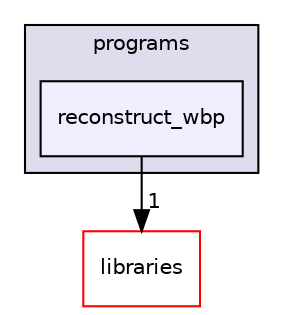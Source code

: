 digraph "xmipp/applications/programs/reconstruct_wbp" {
  compound=true
  node [ fontsize="10", fontname="Helvetica"];
  edge [ labelfontsize="10", labelfontname="Helvetica"];
  subgraph clusterdir_592b16dc4070b933e5655da2b0d20bbb {
    graph [ bgcolor="#ddddee", pencolor="black", label="programs" fontname="Helvetica", fontsize="10", URL="dir_592b16dc4070b933e5655da2b0d20bbb.html"]
  dir_78fde570f9416efabd86900ffd4a6d53 [shape=box, label="reconstruct_wbp", style="filled", fillcolor="#eeeeff", pencolor="black", URL="dir_78fde570f9416efabd86900ffd4a6d53.html"];
  }
  dir_29dba3f3840f20df3b04d1972e99046b [shape=box label="libraries" fillcolor="white" style="filled" color="red" URL="dir_29dba3f3840f20df3b04d1972e99046b.html"];
  dir_78fde570f9416efabd86900ffd4a6d53->dir_29dba3f3840f20df3b04d1972e99046b [headlabel="1", labeldistance=1.5 headhref="dir_000187_000027.html"];
}

